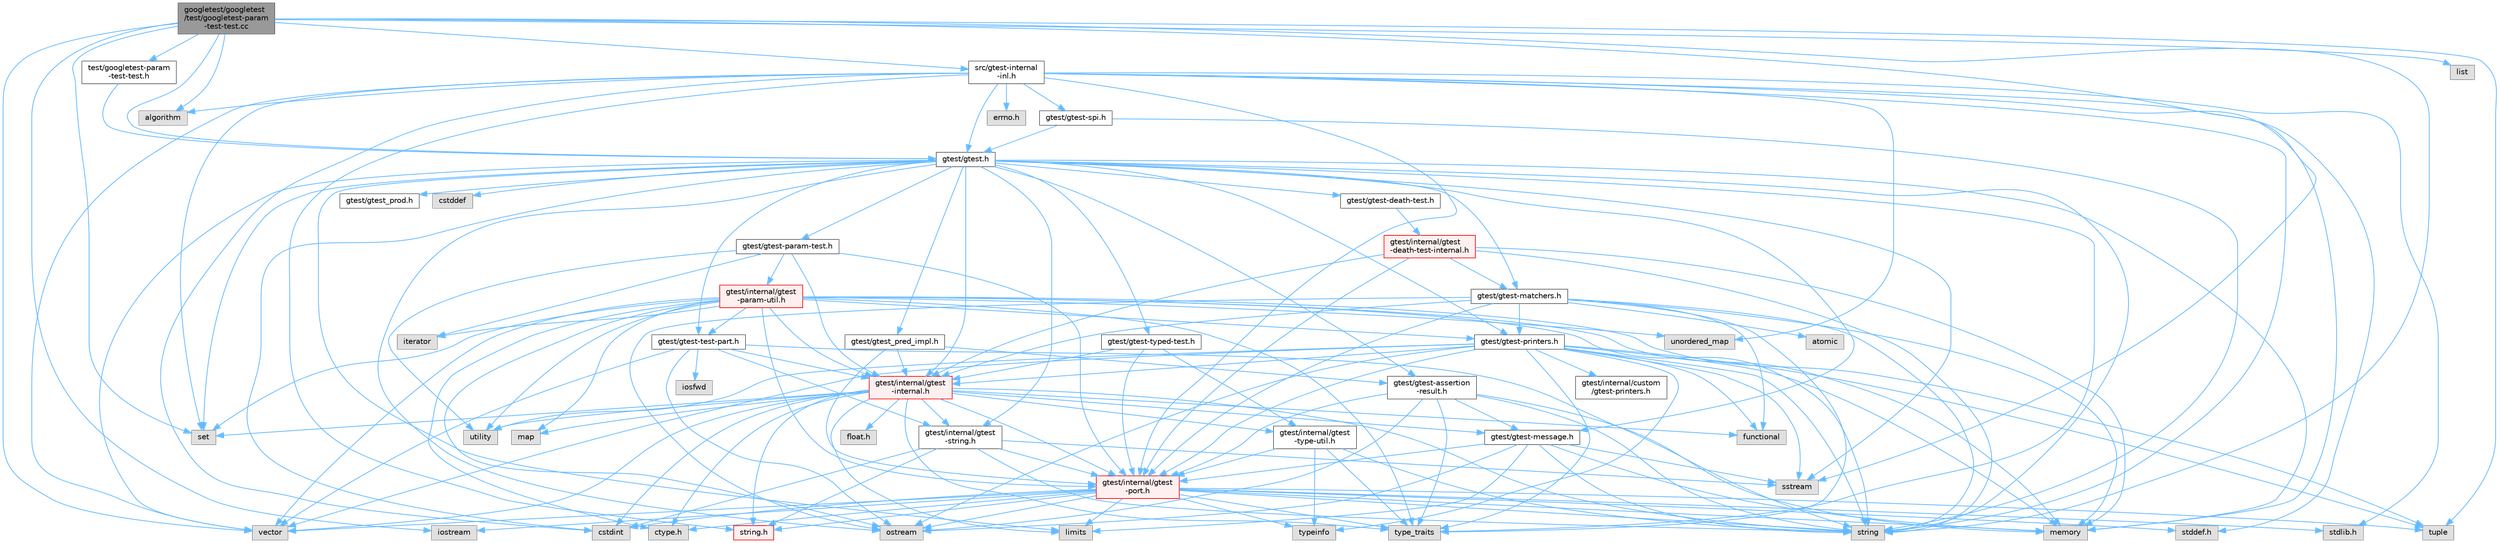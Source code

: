 digraph "googletest/googletest/test/googletest-param-test-test.cc"
{
 // LATEX_PDF_SIZE
  bgcolor="transparent";
  edge [fontname=Helvetica,fontsize=10,labelfontname=Helvetica,labelfontsize=10];
  node [fontname=Helvetica,fontsize=10,shape=box,height=0.2,width=0.4];
  Node1 [id="Node000001",label="googletest/googletest\l/test/googletest-param\l-test-test.cc",height=0.2,width=0.4,color="gray40", fillcolor="grey60", style="filled", fontcolor="black",tooltip=" "];
  Node1 -> Node2 [id="edge1_Node000001_Node000002",color="steelblue1",style="solid",tooltip=" "];
  Node2 [id="Node000002",label="test/googletest-param\l-test-test.h",height=0.2,width=0.4,color="grey40", fillcolor="white", style="filled",URL="$googletest-param-test-test_8h.html",tooltip=" "];
  Node2 -> Node3 [id="edge2_Node000002_Node000003",color="steelblue1",style="solid",tooltip=" "];
  Node3 [id="Node000003",label="gtest/gtest.h",height=0.2,width=0.4,color="grey40", fillcolor="white", style="filled",URL="$gtest_8h.html",tooltip=" "];
  Node3 -> Node4 [id="edge3_Node000003_Node000004",color="steelblue1",style="solid",tooltip=" "];
  Node4 [id="Node000004",label="cstddef",height=0.2,width=0.4,color="grey60", fillcolor="#E0E0E0", style="filled",tooltip=" "];
  Node3 -> Node5 [id="edge4_Node000003_Node000005",color="steelblue1",style="solid",tooltip=" "];
  Node5 [id="Node000005",label="cstdint",height=0.2,width=0.4,color="grey60", fillcolor="#E0E0E0", style="filled",tooltip=" "];
  Node3 -> Node6 [id="edge5_Node000003_Node000006",color="steelblue1",style="solid",tooltip=" "];
  Node6 [id="Node000006",label="limits",height=0.2,width=0.4,color="grey60", fillcolor="#E0E0E0", style="filled",tooltip=" "];
  Node3 -> Node7 [id="edge6_Node000003_Node000007",color="steelblue1",style="solid",tooltip=" "];
  Node7 [id="Node000007",label="memory",height=0.2,width=0.4,color="grey60", fillcolor="#E0E0E0", style="filled",tooltip=" "];
  Node3 -> Node8 [id="edge7_Node000003_Node000008",color="steelblue1",style="solid",tooltip=" "];
  Node8 [id="Node000008",label="ostream",height=0.2,width=0.4,color="grey60", fillcolor="#E0E0E0", style="filled",tooltip=" "];
  Node3 -> Node9 [id="edge8_Node000003_Node000009",color="steelblue1",style="solid",tooltip=" "];
  Node9 [id="Node000009",label="set",height=0.2,width=0.4,color="grey60", fillcolor="#E0E0E0", style="filled",tooltip=" "];
  Node3 -> Node10 [id="edge9_Node000003_Node000010",color="steelblue1",style="solid",tooltip=" "];
  Node10 [id="Node000010",label="sstream",height=0.2,width=0.4,color="grey60", fillcolor="#E0E0E0", style="filled",tooltip=" "];
  Node3 -> Node11 [id="edge10_Node000003_Node000011",color="steelblue1",style="solid",tooltip=" "];
  Node11 [id="Node000011",label="string",height=0.2,width=0.4,color="grey60", fillcolor="#E0E0E0", style="filled",tooltip=" "];
  Node3 -> Node12 [id="edge11_Node000003_Node000012",color="steelblue1",style="solid",tooltip=" "];
  Node12 [id="Node000012",label="type_traits",height=0.2,width=0.4,color="grey60", fillcolor="#E0E0E0", style="filled",tooltip=" "];
  Node3 -> Node13 [id="edge12_Node000003_Node000013",color="steelblue1",style="solid",tooltip=" "];
  Node13 [id="Node000013",label="vector",height=0.2,width=0.4,color="grey60", fillcolor="#E0E0E0", style="filled",tooltip=" "];
  Node3 -> Node14 [id="edge13_Node000003_Node000014",color="steelblue1",style="solid",tooltip=" "];
  Node14 [id="Node000014",label="gtest/gtest-assertion\l-result.h",height=0.2,width=0.4,color="grey40", fillcolor="white", style="filled",URL="$gtest-assertion-result_8h.html",tooltip=" "];
  Node14 -> Node7 [id="edge14_Node000014_Node000007",color="steelblue1",style="solid",tooltip=" "];
  Node14 -> Node8 [id="edge15_Node000014_Node000008",color="steelblue1",style="solid",tooltip=" "];
  Node14 -> Node11 [id="edge16_Node000014_Node000011",color="steelblue1",style="solid",tooltip=" "];
  Node14 -> Node12 [id="edge17_Node000014_Node000012",color="steelblue1",style="solid",tooltip=" "];
  Node14 -> Node15 [id="edge18_Node000014_Node000015",color="steelblue1",style="solid",tooltip=" "];
  Node15 [id="Node000015",label="gtest/gtest-message.h",height=0.2,width=0.4,color="grey40", fillcolor="white", style="filled",URL="$gtest-message_8h.html",tooltip=" "];
  Node15 -> Node6 [id="edge19_Node000015_Node000006",color="steelblue1",style="solid",tooltip=" "];
  Node15 -> Node7 [id="edge20_Node000015_Node000007",color="steelblue1",style="solid",tooltip=" "];
  Node15 -> Node8 [id="edge21_Node000015_Node000008",color="steelblue1",style="solid",tooltip=" "];
  Node15 -> Node10 [id="edge22_Node000015_Node000010",color="steelblue1",style="solid",tooltip=" "];
  Node15 -> Node11 [id="edge23_Node000015_Node000011",color="steelblue1",style="solid",tooltip=" "];
  Node15 -> Node16 [id="edge24_Node000015_Node000016",color="steelblue1",style="solid",tooltip=" "];
  Node16 [id="Node000016",label="gtest/internal/gtest\l-port.h",height=0.2,width=0.4,color="red", fillcolor="#FFF0F0", style="filled",URL="$gtest-port_8h.html",tooltip=" "];
  Node16 -> Node18 [id="edge25_Node000016_Node000018",color="steelblue1",style="solid",tooltip=" "];
  Node18 [id="Node000018",label="ctype.h",height=0.2,width=0.4,color="grey60", fillcolor="#E0E0E0", style="filled",tooltip=" "];
  Node16 -> Node19 [id="edge26_Node000016_Node000019",color="steelblue1",style="solid",tooltip=" "];
  Node19 [id="Node000019",label="stddef.h",height=0.2,width=0.4,color="grey60", fillcolor="#E0E0E0", style="filled",tooltip=" "];
  Node16 -> Node21 [id="edge27_Node000016_Node000021",color="steelblue1",style="solid",tooltip=" "];
  Node21 [id="Node000021",label="stdlib.h",height=0.2,width=0.4,color="grey60", fillcolor="#E0E0E0", style="filled",tooltip=" "];
  Node16 -> Node22 [id="edge28_Node000016_Node000022",color="steelblue1",style="solid",tooltip=" "];
  Node22 [id="Node000022",label="string.h",height=0.2,width=0.4,color="red", fillcolor="#FFF0F0", style="filled",URL="$string_8h.html",tooltip=" "];
  Node16 -> Node5 [id="edge29_Node000016_Node000005",color="steelblue1",style="solid",tooltip=" "];
  Node16 -> Node34 [id="edge30_Node000016_Node000034",color="steelblue1",style="solid",tooltip=" "];
  Node34 [id="Node000034",label="iostream",height=0.2,width=0.4,color="grey60", fillcolor="#E0E0E0", style="filled",tooltip=" "];
  Node16 -> Node6 [id="edge31_Node000016_Node000006",color="steelblue1",style="solid",tooltip=" "];
  Node16 -> Node7 [id="edge32_Node000016_Node000007",color="steelblue1",style="solid",tooltip=" "];
  Node16 -> Node8 [id="edge33_Node000016_Node000008",color="steelblue1",style="solid",tooltip=" "];
  Node16 -> Node11 [id="edge34_Node000016_Node000011",color="steelblue1",style="solid",tooltip=" "];
  Node16 -> Node36 [id="edge35_Node000016_Node000036",color="steelblue1",style="solid",tooltip=" "];
  Node36 [id="Node000036",label="tuple",height=0.2,width=0.4,color="grey60", fillcolor="#E0E0E0", style="filled",tooltip=" "];
  Node16 -> Node12 [id="edge36_Node000016_Node000012",color="steelblue1",style="solid",tooltip=" "];
  Node16 -> Node13 [id="edge37_Node000016_Node000013",color="steelblue1",style="solid",tooltip=" "];
  Node16 -> Node44 [id="edge38_Node000016_Node000044",color="steelblue1",style="solid",tooltip=" "];
  Node44 [id="Node000044",label="typeinfo",height=0.2,width=0.4,color="grey60", fillcolor="#E0E0E0", style="filled",tooltip=" "];
  Node14 -> Node16 [id="edge39_Node000014_Node000016",color="steelblue1",style="solid",tooltip=" "];
  Node3 -> Node45 [id="edge40_Node000003_Node000045",color="steelblue1",style="solid",tooltip=" "];
  Node45 [id="Node000045",label="gtest/gtest-death-test.h",height=0.2,width=0.4,color="grey40", fillcolor="white", style="filled",URL="$gtest-death-test_8h.html",tooltip=" "];
  Node45 -> Node46 [id="edge41_Node000045_Node000046",color="steelblue1",style="solid",tooltip=" "];
  Node46 [id="Node000046",label="gtest/internal/gtest\l-death-test-internal.h",height=0.2,width=0.4,color="red", fillcolor="#FFF0F0", style="filled",URL="$gtest-death-test-internal_8h.html",tooltip=" "];
  Node46 -> Node7 [id="edge42_Node000046_Node000007",color="steelblue1",style="solid",tooltip=" "];
  Node46 -> Node11 [id="edge43_Node000046_Node000011",color="steelblue1",style="solid",tooltip=" "];
  Node46 -> Node47 [id="edge44_Node000046_Node000047",color="steelblue1",style="solid",tooltip=" "];
  Node47 [id="Node000047",label="gtest/gtest-matchers.h",height=0.2,width=0.4,color="grey40", fillcolor="white", style="filled",URL="$gtest-matchers_8h.html",tooltip=" "];
  Node47 -> Node48 [id="edge45_Node000047_Node000048",color="steelblue1",style="solid",tooltip=" "];
  Node48 [id="Node000048",label="atomic",height=0.2,width=0.4,color="grey60", fillcolor="#E0E0E0", style="filled",tooltip=" "];
  Node47 -> Node49 [id="edge46_Node000047_Node000049",color="steelblue1",style="solid",tooltip=" "];
  Node49 [id="Node000049",label="functional",height=0.2,width=0.4,color="grey60", fillcolor="#E0E0E0", style="filled",tooltip=" "];
  Node47 -> Node7 [id="edge47_Node000047_Node000007",color="steelblue1",style="solid",tooltip=" "];
  Node47 -> Node8 [id="edge48_Node000047_Node000008",color="steelblue1",style="solid",tooltip=" "];
  Node47 -> Node11 [id="edge49_Node000047_Node000011",color="steelblue1",style="solid",tooltip=" "];
  Node47 -> Node12 [id="edge50_Node000047_Node000012",color="steelblue1",style="solid",tooltip=" "];
  Node47 -> Node50 [id="edge51_Node000047_Node000050",color="steelblue1",style="solid",tooltip=" "];
  Node50 [id="Node000050",label="gtest/gtest-printers.h",height=0.2,width=0.4,color="grey40", fillcolor="white", style="filled",URL="$gtest-printers_8h.html",tooltip=" "];
  Node50 -> Node49 [id="edge52_Node000050_Node000049",color="steelblue1",style="solid",tooltip=" "];
  Node50 -> Node7 [id="edge53_Node000050_Node000007",color="steelblue1",style="solid",tooltip=" "];
  Node50 -> Node8 [id="edge54_Node000050_Node000008",color="steelblue1",style="solid",tooltip=" "];
  Node50 -> Node10 [id="edge55_Node000050_Node000010",color="steelblue1",style="solid",tooltip=" "];
  Node50 -> Node11 [id="edge56_Node000050_Node000011",color="steelblue1",style="solid",tooltip=" "];
  Node50 -> Node36 [id="edge57_Node000050_Node000036",color="steelblue1",style="solid",tooltip=" "];
  Node50 -> Node12 [id="edge58_Node000050_Node000012",color="steelblue1",style="solid",tooltip=" "];
  Node50 -> Node44 [id="edge59_Node000050_Node000044",color="steelblue1",style="solid",tooltip=" "];
  Node50 -> Node27 [id="edge60_Node000050_Node000027",color="steelblue1",style="solid",tooltip=" "];
  Node27 [id="Node000027",label="utility",height=0.2,width=0.4,color="grey60", fillcolor="#E0E0E0", style="filled",tooltip=" "];
  Node50 -> Node13 [id="edge61_Node000050_Node000013",color="steelblue1",style="solid",tooltip=" "];
  Node50 -> Node51 [id="edge62_Node000050_Node000051",color="steelblue1",style="solid",tooltip=" "];
  Node51 [id="Node000051",label="gtest/internal/gtest\l-internal.h",height=0.2,width=0.4,color="red", fillcolor="#FFF0F0", style="filled",URL="$gtest-internal_8h.html",tooltip=" "];
  Node51 -> Node16 [id="edge63_Node000051_Node000016",color="steelblue1",style="solid",tooltip=" "];
  Node51 -> Node18 [id="edge64_Node000051_Node000018",color="steelblue1",style="solid",tooltip=" "];
  Node51 -> Node52 [id="edge65_Node000051_Node000052",color="steelblue1",style="solid",tooltip=" "];
  Node52 [id="Node000052",label="float.h",height=0.2,width=0.4,color="grey60", fillcolor="#E0E0E0", style="filled",tooltip=" "];
  Node51 -> Node22 [id="edge66_Node000051_Node000022",color="steelblue1",style="solid",tooltip=" "];
  Node51 -> Node5 [id="edge67_Node000051_Node000005",color="steelblue1",style="solid",tooltip=" "];
  Node51 -> Node49 [id="edge68_Node000051_Node000049",color="steelblue1",style="solid",tooltip=" "];
  Node51 -> Node6 [id="edge69_Node000051_Node000006",color="steelblue1",style="solid",tooltip=" "];
  Node51 -> Node53 [id="edge70_Node000051_Node000053",color="steelblue1",style="solid",tooltip=" "];
  Node53 [id="Node000053",label="map",height=0.2,width=0.4,color="grey60", fillcolor="#E0E0E0", style="filled",tooltip=" "];
  Node51 -> Node9 [id="edge71_Node000051_Node000009",color="steelblue1",style="solid",tooltip=" "];
  Node51 -> Node11 [id="edge72_Node000051_Node000011",color="steelblue1",style="solid",tooltip=" "];
  Node51 -> Node12 [id="edge73_Node000051_Node000012",color="steelblue1",style="solid",tooltip=" "];
  Node51 -> Node27 [id="edge74_Node000051_Node000027",color="steelblue1",style="solid",tooltip=" "];
  Node51 -> Node13 [id="edge75_Node000051_Node000013",color="steelblue1",style="solid",tooltip=" "];
  Node51 -> Node15 [id="edge76_Node000051_Node000015",color="steelblue1",style="solid",tooltip=" "];
  Node51 -> Node55 [id="edge77_Node000051_Node000055",color="steelblue1",style="solid",tooltip=" "];
  Node55 [id="Node000055",label="gtest/internal/gtest\l-string.h",height=0.2,width=0.4,color="grey40", fillcolor="white", style="filled",URL="$gtest-string_8h.html",tooltip=" "];
  Node55 -> Node22 [id="edge78_Node000055_Node000022",color="steelblue1",style="solid",tooltip=" "];
  Node55 -> Node5 [id="edge79_Node000055_Node000005",color="steelblue1",style="solid",tooltip=" "];
  Node55 -> Node10 [id="edge80_Node000055_Node000010",color="steelblue1",style="solid",tooltip=" "];
  Node55 -> Node11 [id="edge81_Node000055_Node000011",color="steelblue1",style="solid",tooltip=" "];
  Node55 -> Node16 [id="edge82_Node000055_Node000016",color="steelblue1",style="solid",tooltip=" "];
  Node51 -> Node56 [id="edge83_Node000051_Node000056",color="steelblue1",style="solid",tooltip=" "];
  Node56 [id="Node000056",label="gtest/internal/gtest\l-type-util.h",height=0.2,width=0.4,color="grey40", fillcolor="white", style="filled",URL="$gtest-type-util_8h.html",tooltip=" "];
  Node56 -> Node11 [id="edge84_Node000056_Node000011",color="steelblue1",style="solid",tooltip=" "];
  Node56 -> Node12 [id="edge85_Node000056_Node000012",color="steelblue1",style="solid",tooltip=" "];
  Node56 -> Node44 [id="edge86_Node000056_Node000044",color="steelblue1",style="solid",tooltip=" "];
  Node56 -> Node16 [id="edge87_Node000056_Node000016",color="steelblue1",style="solid",tooltip=" "];
  Node50 -> Node16 [id="edge88_Node000050_Node000016",color="steelblue1",style="solid",tooltip=" "];
  Node50 -> Node57 [id="edge89_Node000050_Node000057",color="steelblue1",style="solid",tooltip=" "];
  Node57 [id="Node000057",label="gtest/internal/custom\l/gtest-printers.h",height=0.2,width=0.4,color="grey40", fillcolor="white", style="filled",URL="$internal_2custom_2gtest-printers_8h.html",tooltip=" "];
  Node47 -> Node51 [id="edge90_Node000047_Node000051",color="steelblue1",style="solid",tooltip=" "];
  Node47 -> Node16 [id="edge91_Node000047_Node000016",color="steelblue1",style="solid",tooltip=" "];
  Node46 -> Node51 [id="edge92_Node000046_Node000051",color="steelblue1",style="solid",tooltip=" "];
  Node46 -> Node16 [id="edge93_Node000046_Node000016",color="steelblue1",style="solid",tooltip=" "];
  Node3 -> Node47 [id="edge94_Node000003_Node000047",color="steelblue1",style="solid",tooltip=" "];
  Node3 -> Node15 [id="edge95_Node000003_Node000015",color="steelblue1",style="solid",tooltip=" "];
  Node3 -> Node58 [id="edge96_Node000003_Node000058",color="steelblue1",style="solid",tooltip=" "];
  Node58 [id="Node000058",label="gtest/gtest-param-test.h",height=0.2,width=0.4,color="grey40", fillcolor="white", style="filled",URL="$gtest-param-test_8h.html",tooltip=" "];
  Node58 -> Node29 [id="edge97_Node000058_Node000029",color="steelblue1",style="solid",tooltip=" "];
  Node29 [id="Node000029",label="iterator",height=0.2,width=0.4,color="grey60", fillcolor="#E0E0E0", style="filled",tooltip=" "];
  Node58 -> Node27 [id="edge98_Node000058_Node000027",color="steelblue1",style="solid",tooltip=" "];
  Node58 -> Node51 [id="edge99_Node000058_Node000051",color="steelblue1",style="solid",tooltip=" "];
  Node58 -> Node59 [id="edge100_Node000058_Node000059",color="steelblue1",style="solid",tooltip=" "];
  Node59 [id="Node000059",label="gtest/internal/gtest\l-param-util.h",height=0.2,width=0.4,color="red", fillcolor="#FFF0F0", style="filled",URL="$gtest-param-util_8h.html",tooltip=" "];
  Node59 -> Node18 [id="edge101_Node000059_Node000018",color="steelblue1",style="solid",tooltip=" "];
  Node59 -> Node29 [id="edge102_Node000059_Node000029",color="steelblue1",style="solid",tooltip=" "];
  Node59 -> Node53 [id="edge103_Node000059_Node000053",color="steelblue1",style="solid",tooltip=" "];
  Node59 -> Node7 [id="edge104_Node000059_Node000007",color="steelblue1",style="solid",tooltip=" "];
  Node59 -> Node8 [id="edge105_Node000059_Node000008",color="steelblue1",style="solid",tooltip=" "];
  Node59 -> Node9 [id="edge106_Node000059_Node000009",color="steelblue1",style="solid",tooltip=" "];
  Node59 -> Node11 [id="edge107_Node000059_Node000011",color="steelblue1",style="solid",tooltip=" "];
  Node59 -> Node36 [id="edge108_Node000059_Node000036",color="steelblue1",style="solid",tooltip=" "];
  Node59 -> Node12 [id="edge109_Node000059_Node000012",color="steelblue1",style="solid",tooltip=" "];
  Node59 -> Node61 [id="edge110_Node000059_Node000061",color="steelblue1",style="solid",tooltip=" "];
  Node61 [id="Node000061",label="unordered_map",height=0.2,width=0.4,color="grey60", fillcolor="#E0E0E0", style="filled",tooltip=" "];
  Node59 -> Node27 [id="edge111_Node000059_Node000027",color="steelblue1",style="solid",tooltip=" "];
  Node59 -> Node13 [id="edge112_Node000059_Node000013",color="steelblue1",style="solid",tooltip=" "];
  Node59 -> Node50 [id="edge113_Node000059_Node000050",color="steelblue1",style="solid",tooltip=" "];
  Node59 -> Node62 [id="edge114_Node000059_Node000062",color="steelblue1",style="solid",tooltip=" "];
  Node62 [id="Node000062",label="gtest/gtest-test-part.h",height=0.2,width=0.4,color="grey40", fillcolor="white", style="filled",URL="$gtest-test-part_8h.html",tooltip=" "];
  Node62 -> Node63 [id="edge115_Node000062_Node000063",color="steelblue1",style="solid",tooltip=" "];
  Node63 [id="Node000063",label="iosfwd",height=0.2,width=0.4,color="grey60", fillcolor="#E0E0E0", style="filled",tooltip=" "];
  Node62 -> Node8 [id="edge116_Node000062_Node000008",color="steelblue1",style="solid",tooltip=" "];
  Node62 -> Node11 [id="edge117_Node000062_Node000011",color="steelblue1",style="solid",tooltip=" "];
  Node62 -> Node13 [id="edge118_Node000062_Node000013",color="steelblue1",style="solid",tooltip=" "];
  Node62 -> Node51 [id="edge119_Node000062_Node000051",color="steelblue1",style="solid",tooltip=" "];
  Node62 -> Node55 [id="edge120_Node000062_Node000055",color="steelblue1",style="solid",tooltip=" "];
  Node59 -> Node51 [id="edge121_Node000059_Node000051",color="steelblue1",style="solid",tooltip=" "];
  Node59 -> Node16 [id="edge122_Node000059_Node000016",color="steelblue1",style="solid",tooltip=" "];
  Node58 -> Node16 [id="edge123_Node000058_Node000016",color="steelblue1",style="solid",tooltip=" "];
  Node3 -> Node50 [id="edge124_Node000003_Node000050",color="steelblue1",style="solid",tooltip=" "];
  Node3 -> Node62 [id="edge125_Node000003_Node000062",color="steelblue1",style="solid",tooltip=" "];
  Node3 -> Node64 [id="edge126_Node000003_Node000064",color="steelblue1",style="solid",tooltip=" "];
  Node64 [id="Node000064",label="gtest/gtest-typed-test.h",height=0.2,width=0.4,color="grey40", fillcolor="white", style="filled",URL="$gtest-typed-test_8h.html",tooltip=" "];
  Node64 -> Node51 [id="edge127_Node000064_Node000051",color="steelblue1",style="solid",tooltip=" "];
  Node64 -> Node16 [id="edge128_Node000064_Node000016",color="steelblue1",style="solid",tooltip=" "];
  Node64 -> Node56 [id="edge129_Node000064_Node000056",color="steelblue1",style="solid",tooltip=" "];
  Node3 -> Node65 [id="edge130_Node000003_Node000065",color="steelblue1",style="solid",tooltip=" "];
  Node65 [id="Node000065",label="gtest/gtest_pred_impl.h",height=0.2,width=0.4,color="grey40", fillcolor="white", style="filled",URL="$gtest__pred__impl_8h.html",tooltip=" "];
  Node65 -> Node14 [id="edge131_Node000065_Node000014",color="steelblue1",style="solid",tooltip=" "];
  Node65 -> Node51 [id="edge132_Node000065_Node000051",color="steelblue1",style="solid",tooltip=" "];
  Node65 -> Node16 [id="edge133_Node000065_Node000016",color="steelblue1",style="solid",tooltip=" "];
  Node3 -> Node66 [id="edge134_Node000003_Node000066",color="steelblue1",style="solid",tooltip=" "];
  Node66 [id="Node000066",label="gtest/gtest_prod.h",height=0.2,width=0.4,color="grey40", fillcolor="white", style="filled",URL="$gtest__prod_8h.html",tooltip=" "];
  Node3 -> Node51 [id="edge135_Node000003_Node000051",color="steelblue1",style="solid",tooltip=" "];
  Node3 -> Node55 [id="edge136_Node000003_Node000055",color="steelblue1",style="solid",tooltip=" "];
  Node1 -> Node28 [id="edge137_Node000001_Node000028",color="steelblue1",style="solid",tooltip=" "];
  Node28 [id="Node000028",label="algorithm",height=0.2,width=0.4,color="grey60", fillcolor="#E0E0E0", style="filled",tooltip=" "];
  Node1 -> Node34 [id="edge138_Node000001_Node000034",color="steelblue1",style="solid",tooltip=" "];
  Node1 -> Node67 [id="edge139_Node000001_Node000067",color="steelblue1",style="solid",tooltip=" "];
  Node67 [id="Node000067",label="list",height=0.2,width=0.4,color="grey60", fillcolor="#E0E0E0", style="filled",tooltip=" "];
  Node1 -> Node9 [id="edge140_Node000001_Node000009",color="steelblue1",style="solid",tooltip=" "];
  Node1 -> Node10 [id="edge141_Node000001_Node000010",color="steelblue1",style="solid",tooltip=" "];
  Node1 -> Node11 [id="edge142_Node000001_Node000011",color="steelblue1",style="solid",tooltip=" "];
  Node1 -> Node36 [id="edge143_Node000001_Node000036",color="steelblue1",style="solid",tooltip=" "];
  Node1 -> Node13 [id="edge144_Node000001_Node000013",color="steelblue1",style="solid",tooltip=" "];
  Node1 -> Node3 [id="edge145_Node000001_Node000003",color="steelblue1",style="solid",tooltip=" "];
  Node1 -> Node68 [id="edge146_Node000001_Node000068",color="steelblue1",style="solid",tooltip=" "];
  Node68 [id="Node000068",label="src/gtest-internal\l-inl.h",height=0.2,width=0.4,color="grey40", fillcolor="white", style="filled",URL="$gtest-internal-inl_8h.html",tooltip=" "];
  Node68 -> Node69 [id="edge147_Node000068_Node000069",color="steelblue1",style="solid",tooltip=" "];
  Node69 [id="Node000069",label="errno.h",height=0.2,width=0.4,color="grey60", fillcolor="#E0E0E0", style="filled",tooltip=" "];
  Node68 -> Node19 [id="edge148_Node000068_Node000019",color="steelblue1",style="solid",tooltip=" "];
  Node68 -> Node21 [id="edge149_Node000068_Node000021",color="steelblue1",style="solid",tooltip=" "];
  Node68 -> Node22 [id="edge150_Node000068_Node000022",color="steelblue1",style="solid",tooltip=" "];
  Node68 -> Node28 [id="edge151_Node000068_Node000028",color="steelblue1",style="solid",tooltip=" "];
  Node68 -> Node5 [id="edge152_Node000068_Node000005",color="steelblue1",style="solid",tooltip=" "];
  Node68 -> Node7 [id="edge153_Node000068_Node000007",color="steelblue1",style="solid",tooltip=" "];
  Node68 -> Node9 [id="edge154_Node000068_Node000009",color="steelblue1",style="solid",tooltip=" "];
  Node68 -> Node11 [id="edge155_Node000068_Node000011",color="steelblue1",style="solid",tooltip=" "];
  Node68 -> Node61 [id="edge156_Node000068_Node000061",color="steelblue1",style="solid",tooltip=" "];
  Node68 -> Node13 [id="edge157_Node000068_Node000013",color="steelblue1",style="solid",tooltip=" "];
  Node68 -> Node16 [id="edge158_Node000068_Node000016",color="steelblue1",style="solid",tooltip=" "];
  Node68 -> Node70 [id="edge159_Node000068_Node000070",color="steelblue1",style="solid",tooltip=" "];
  Node70 [id="Node000070",label="gtest/gtest-spi.h",height=0.2,width=0.4,color="grey40", fillcolor="white", style="filled",URL="$gtest-spi_8h.html",tooltip=" "];
  Node70 -> Node11 [id="edge160_Node000070_Node000011",color="steelblue1",style="solid",tooltip=" "];
  Node70 -> Node3 [id="edge161_Node000070_Node000003",color="steelblue1",style="solid",tooltip=" "];
  Node68 -> Node3 [id="edge162_Node000068_Node000003",color="steelblue1",style="solid",tooltip=" "];
}

